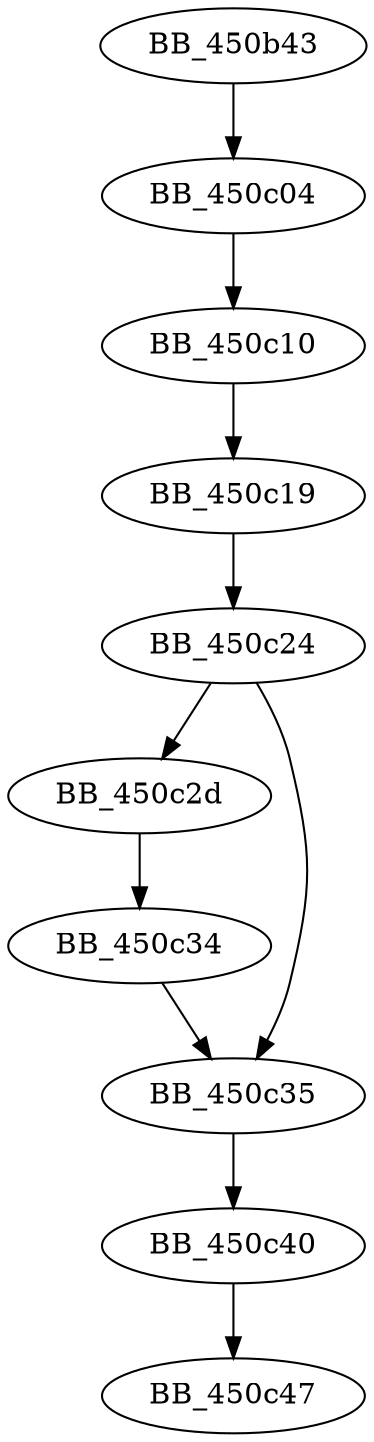 DiGraph sub_450B43{
BB_450b43->BB_450c04
BB_450c04->BB_450c10
BB_450c10->BB_450c19
BB_450c19->BB_450c24
BB_450c24->BB_450c2d
BB_450c24->BB_450c35
BB_450c2d->BB_450c34
BB_450c34->BB_450c35
BB_450c35->BB_450c40
BB_450c40->BB_450c47
}
